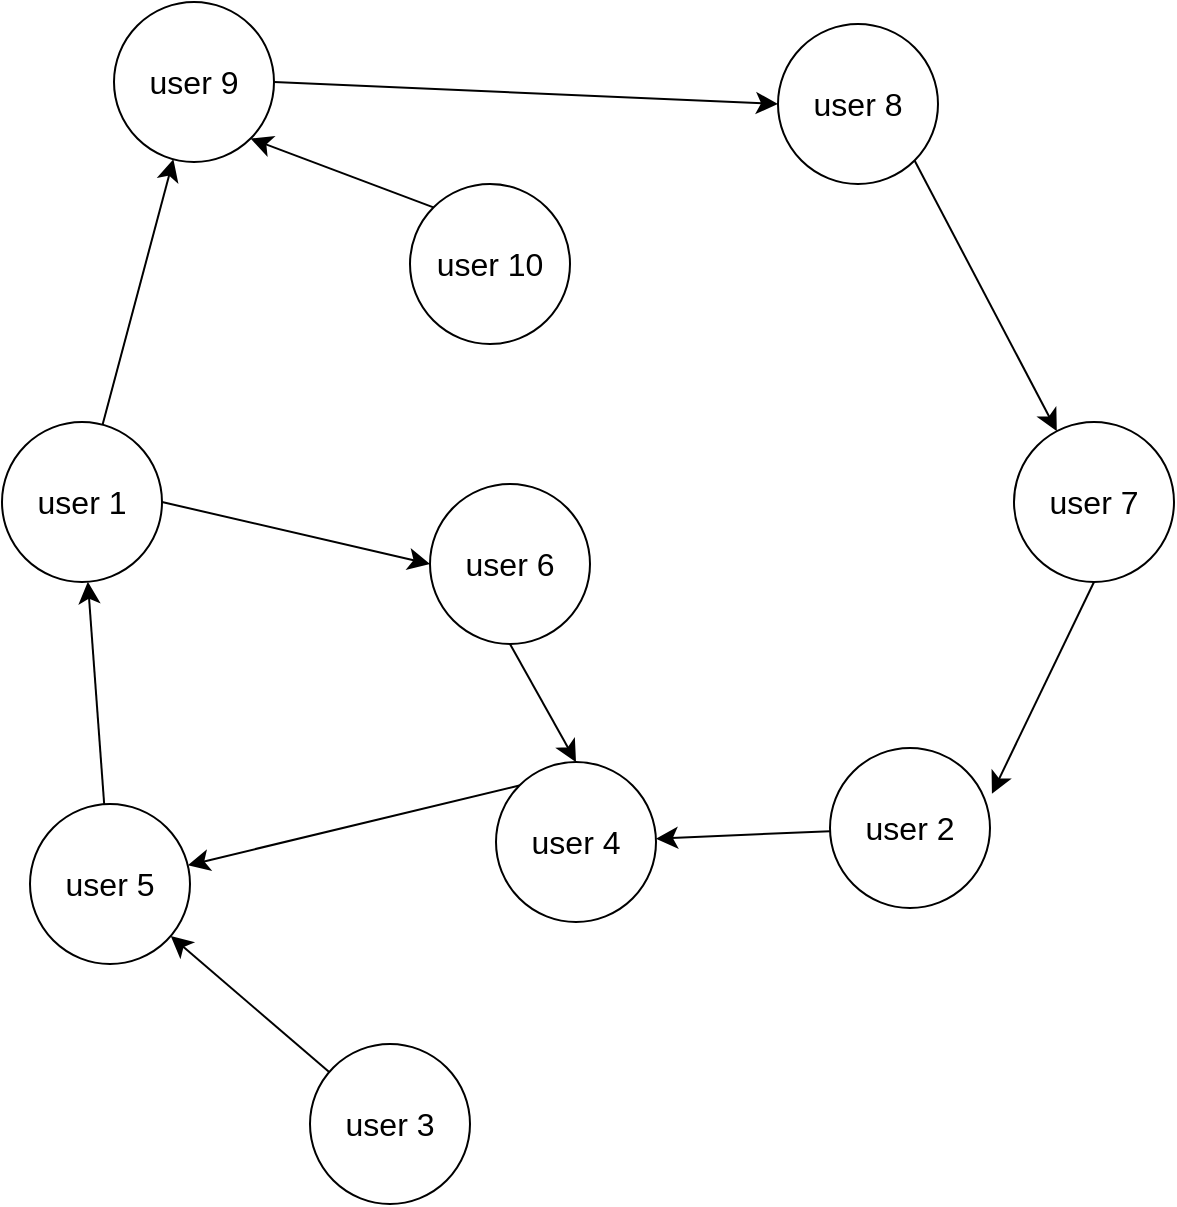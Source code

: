 <mxfile version="24.4.0" type="google" pages="3">
  <diagram name="users" id="nvy2_4R6WRpT2O7mo792">
    <mxGraphModel dx="2345" dy="1834" grid="1" gridSize="10" guides="1" tooltips="1" connect="1" arrows="1" fold="1" page="1" pageScale="1" pageWidth="827" pageHeight="1169" math="0" shadow="0">
      <root>
        <mxCell id="0" />
        <mxCell id="1" parent="0" />
        <mxCell id="jQyEQ9ztN0QTBvn56YA3-1" style="edgeStyle=none;curved=1;rounded=0;orthogonalLoop=1;jettySize=auto;html=1;exitX=1;exitY=0.5;exitDx=0;exitDy=0;entryX=0;entryY=0.5;entryDx=0;entryDy=0;fontSize=12;startSize=8;endSize=8;" edge="1" parent="1" source="jQyEQ9ztN0QTBvn56YA3-3" target="jQyEQ9ztN0QTBvn56YA3-15">
          <mxGeometry relative="1" as="geometry" />
        </mxCell>
        <mxCell id="jQyEQ9ztN0QTBvn56YA3-2" style="edgeStyle=none;curved=1;rounded=0;orthogonalLoop=1;jettySize=auto;html=1;fontSize=12;startSize=8;endSize=8;" edge="1" parent="1" source="jQyEQ9ztN0QTBvn56YA3-3" target="jQyEQ9ztN0QTBvn56YA3-17">
          <mxGeometry relative="1" as="geometry" />
        </mxCell>
        <mxCell id="jQyEQ9ztN0QTBvn56YA3-3" value="&lt;font style=&quot;font-size: 16px;&quot;&gt;user 1&lt;/font&gt;" style="ellipse;whiteSpace=wrap;html=1;aspect=fixed;" vertex="1" parent="1">
          <mxGeometry x="-14" y="-161" width="80" height="80" as="geometry" />
        </mxCell>
        <mxCell id="jQyEQ9ztN0QTBvn56YA3-4" style="edgeStyle=none;curved=1;rounded=0;orthogonalLoop=1;jettySize=auto;html=1;fontSize=12;startSize=8;endSize=8;" edge="1" parent="1" source="jQyEQ9ztN0QTBvn56YA3-5" target="jQyEQ9ztN0QTBvn56YA3-11">
          <mxGeometry relative="1" as="geometry" />
        </mxCell>
        <mxCell id="jQyEQ9ztN0QTBvn56YA3-5" value="&lt;font style=&quot;font-size: 16px;&quot;&gt;user 3&lt;/font&gt;" style="ellipse;whiteSpace=wrap;html=1;aspect=fixed;" vertex="1" parent="1">
          <mxGeometry x="140" y="150" width="80" height="80" as="geometry" />
        </mxCell>
        <mxCell id="jQyEQ9ztN0QTBvn56YA3-6" style="edgeStyle=none;curved=1;rounded=0;orthogonalLoop=1;jettySize=auto;html=1;fontSize=12;startSize=8;endSize=8;" edge="1" parent="1" source="jQyEQ9ztN0QTBvn56YA3-7" target="jQyEQ9ztN0QTBvn56YA3-9">
          <mxGeometry relative="1" as="geometry" />
        </mxCell>
        <mxCell id="jQyEQ9ztN0QTBvn56YA3-7" value="&lt;font style=&quot;font-size: 16px;&quot;&gt;user 2&lt;/font&gt;" style="ellipse;whiteSpace=wrap;html=1;aspect=fixed;" vertex="1" parent="1">
          <mxGeometry x="400" y="2" width="80" height="80" as="geometry" />
        </mxCell>
        <mxCell id="jQyEQ9ztN0QTBvn56YA3-8" style="edgeStyle=none;curved=1;rounded=0;orthogonalLoop=1;jettySize=auto;html=1;exitX=0;exitY=0;exitDx=0;exitDy=0;fontSize=12;startSize=8;endSize=8;" edge="1" parent="1" source="jQyEQ9ztN0QTBvn56YA3-9" target="jQyEQ9ztN0QTBvn56YA3-11">
          <mxGeometry relative="1" as="geometry" />
        </mxCell>
        <mxCell id="jQyEQ9ztN0QTBvn56YA3-9" value="&lt;font style=&quot;font-size: 16px;&quot;&gt;user 4&lt;/font&gt;" style="ellipse;whiteSpace=wrap;html=1;aspect=fixed;" vertex="1" parent="1">
          <mxGeometry x="233" y="9" width="80" height="80" as="geometry" />
        </mxCell>
        <mxCell id="jQyEQ9ztN0QTBvn56YA3-10" style="edgeStyle=none;curved=1;rounded=0;orthogonalLoop=1;jettySize=auto;html=1;fontSize=12;startSize=8;endSize=8;" edge="1" parent="1" source="jQyEQ9ztN0QTBvn56YA3-11" target="jQyEQ9ztN0QTBvn56YA3-3">
          <mxGeometry relative="1" as="geometry" />
        </mxCell>
        <mxCell id="jQyEQ9ztN0QTBvn56YA3-11" value="&lt;font style=&quot;font-size: 16px;&quot;&gt;user 5&lt;/font&gt;" style="ellipse;whiteSpace=wrap;html=1;aspect=fixed;" vertex="1" parent="1">
          <mxGeometry y="30" width="80" height="80" as="geometry" />
        </mxCell>
        <mxCell id="jQyEQ9ztN0QTBvn56YA3-12" style="edgeStyle=none;curved=1;rounded=0;orthogonalLoop=1;jettySize=auto;html=1;exitX=1;exitY=1;exitDx=0;exitDy=0;fontSize=12;startSize=8;endSize=8;" edge="1" parent="1" source="jQyEQ9ztN0QTBvn56YA3-13" target="jQyEQ9ztN0QTBvn56YA3-19">
          <mxGeometry relative="1" as="geometry" />
        </mxCell>
        <mxCell id="jQyEQ9ztN0QTBvn56YA3-13" value="&lt;font style=&quot;font-size: 16px;&quot;&gt;user 8&lt;/font&gt;" style="ellipse;whiteSpace=wrap;html=1;aspect=fixed;" vertex="1" parent="1">
          <mxGeometry x="374" y="-360" width="80" height="80" as="geometry" />
        </mxCell>
        <mxCell id="jQyEQ9ztN0QTBvn56YA3-14" style="edgeStyle=none;curved=1;rounded=0;orthogonalLoop=1;jettySize=auto;html=1;exitX=0.5;exitY=1;exitDx=0;exitDy=0;entryX=0.5;entryY=0;entryDx=0;entryDy=0;fontSize=12;startSize=8;endSize=8;" edge="1" parent="1" source="jQyEQ9ztN0QTBvn56YA3-15" target="jQyEQ9ztN0QTBvn56YA3-9">
          <mxGeometry relative="1" as="geometry" />
        </mxCell>
        <mxCell id="jQyEQ9ztN0QTBvn56YA3-15" value="&lt;font style=&quot;font-size: 16px;&quot;&gt;user 6&lt;/font&gt;" style="ellipse;whiteSpace=wrap;html=1;aspect=fixed;" vertex="1" parent="1">
          <mxGeometry x="200" y="-130" width="80" height="80" as="geometry" />
        </mxCell>
        <mxCell id="jQyEQ9ztN0QTBvn56YA3-16" style="edgeStyle=none;curved=1;rounded=0;orthogonalLoop=1;jettySize=auto;html=1;exitX=1;exitY=0.5;exitDx=0;exitDy=0;entryX=0;entryY=0.5;entryDx=0;entryDy=0;fontSize=12;startSize=8;endSize=8;" edge="1" parent="1" source="jQyEQ9ztN0QTBvn56YA3-17" target="jQyEQ9ztN0QTBvn56YA3-13">
          <mxGeometry relative="1" as="geometry" />
        </mxCell>
        <mxCell id="jQyEQ9ztN0QTBvn56YA3-17" value="&lt;font style=&quot;font-size: 16px;&quot;&gt;user 9&lt;/font&gt;" style="ellipse;whiteSpace=wrap;html=1;aspect=fixed;" vertex="1" parent="1">
          <mxGeometry x="42" y="-371" width="80" height="80" as="geometry" />
        </mxCell>
        <mxCell id="jQyEQ9ztN0QTBvn56YA3-18" style="edgeStyle=none;curved=1;rounded=0;orthogonalLoop=1;jettySize=auto;html=1;exitX=0.5;exitY=1;exitDx=0;exitDy=0;entryX=1.012;entryY=0.286;entryDx=0;entryDy=0;fontSize=12;startSize=8;endSize=8;entryPerimeter=0;" edge="1" parent="1" source="jQyEQ9ztN0QTBvn56YA3-19" target="jQyEQ9ztN0QTBvn56YA3-7">
          <mxGeometry relative="1" as="geometry" />
        </mxCell>
        <mxCell id="jQyEQ9ztN0QTBvn56YA3-19" value="&lt;font style=&quot;font-size: 16px;&quot;&gt;user 7&lt;/font&gt;" style="ellipse;whiteSpace=wrap;html=1;aspect=fixed;" vertex="1" parent="1">
          <mxGeometry x="492" y="-161" width="80" height="80" as="geometry" />
        </mxCell>
        <mxCell id="jQyEQ9ztN0QTBvn56YA3-20" style="edgeStyle=none;curved=1;rounded=0;orthogonalLoop=1;jettySize=auto;html=1;exitX=0;exitY=0;exitDx=0;exitDy=0;entryX=1;entryY=1;entryDx=0;entryDy=0;fontSize=12;startSize=8;endSize=8;" edge="1" parent="1" source="jQyEQ9ztN0QTBvn56YA3-21" target="jQyEQ9ztN0QTBvn56YA3-17">
          <mxGeometry relative="1" as="geometry" />
        </mxCell>
        <mxCell id="jQyEQ9ztN0QTBvn56YA3-21" value="&lt;font style=&quot;font-size: 16px;&quot;&gt;user 10&lt;/font&gt;" style="ellipse;whiteSpace=wrap;html=1;aspect=fixed;" vertex="1" parent="1">
          <mxGeometry x="190" y="-280" width="80" height="80" as="geometry" />
        </mxCell>
      </root>
    </mxGraphModel>
  </diagram>
  <diagram id="RfhJ8L5-43K4BzqF2kka" name="songs">
    <mxGraphModel dx="2670" dy="1976" grid="1" gridSize="10" guides="1" tooltips="1" connect="1" arrows="1" fold="1" page="1" pageScale="1" pageWidth="827" pageHeight="1169" math="0" shadow="0">
      <root>
        <mxCell id="0" />
        <mxCell id="1" parent="0" />
        <mxCell id="rn1QJT0xuimR0rnbN_lU-1" style="edgeStyle=none;curved=1;rounded=0;orthogonalLoop=1;jettySize=auto;html=1;exitX=0.5;exitY=1;exitDx=0;exitDy=0;fontSize=12;startSize=8;endSize=8;" edge="1" parent="1" source="rn1QJT0xuimR0rnbN_lU-3" target="rn1QJT0xuimR0rnbN_lU-25">
          <mxGeometry relative="1" as="geometry" />
        </mxCell>
        <mxCell id="rn1QJT0xuimR0rnbN_lU-2" style="edgeStyle=none;curved=1;rounded=0;orthogonalLoop=1;jettySize=auto;html=1;exitX=0.5;exitY=1;exitDx=0;exitDy=0;entryX=0.5;entryY=0;entryDx=0;entryDy=0;fontSize=12;startSize=8;endSize=8;" edge="1" parent="1" source="rn1QJT0xuimR0rnbN_lU-3" target="rn1QJT0xuimR0rnbN_lU-22">
          <mxGeometry relative="1" as="geometry" />
        </mxCell>
        <mxCell id="rn1QJT0xuimR0rnbN_lU-3" value="&lt;span style=&quot;font-size: 16px;&quot;&gt;user 1&lt;/span&gt;" style="ellipse;whiteSpace=wrap;html=1;aspect=fixed;" vertex="1" parent="1">
          <mxGeometry x="-235" y="-6" width="80" height="80" as="geometry" />
        </mxCell>
        <mxCell id="rn1QJT0xuimR0rnbN_lU-4" style="edgeStyle=none;curved=1;rounded=0;orthogonalLoop=1;jettySize=auto;html=1;exitX=0.5;exitY=1;exitDx=0;exitDy=0;entryX=0.5;entryY=0;entryDx=0;entryDy=0;fontSize=12;startSize=8;endSize=8;" edge="1" parent="1" source="rn1QJT0xuimR0rnbN_lU-5" target="rn1QJT0xuimR0rnbN_lU-30">
          <mxGeometry relative="1" as="geometry" />
        </mxCell>
        <mxCell id="rn1QJT0xuimR0rnbN_lU-5" value="&lt;span style=&quot;font-size: 16px;&quot;&gt;user 3&lt;/span&gt;" style="ellipse;whiteSpace=wrap;html=1;aspect=fixed;" vertex="1" parent="1">
          <mxGeometry x="90" y="260" width="80" height="80" as="geometry" />
        </mxCell>
        <mxCell id="rn1QJT0xuimR0rnbN_lU-6" style="edgeStyle=none;curved=1;rounded=0;orthogonalLoop=1;jettySize=auto;html=1;exitX=0.5;exitY=1;exitDx=0;exitDy=0;entryX=0.5;entryY=0;entryDx=0;entryDy=0;fontSize=12;startSize=8;endSize=8;" edge="1" parent="1" source="rn1QJT0xuimR0rnbN_lU-7" target="rn1QJT0xuimR0rnbN_lU-31">
          <mxGeometry relative="1" as="geometry" />
        </mxCell>
        <mxCell id="rn1QJT0xuimR0rnbN_lU-7" value="&lt;span style=&quot;font-size: 16px;&quot;&gt;user 2&lt;/span&gt;" style="ellipse;whiteSpace=wrap;html=1;aspect=fixed;" vertex="1" parent="1">
          <mxGeometry x="114" y="-21" width="80" height="80" as="geometry" />
        </mxCell>
        <mxCell id="rn1QJT0xuimR0rnbN_lU-8" style="edgeStyle=none;curved=1;rounded=0;orthogonalLoop=1;jettySize=auto;html=1;exitX=0.5;exitY=1;exitDx=0;exitDy=0;entryX=0.5;entryY=0;entryDx=0;entryDy=0;fontSize=12;startSize=8;endSize=8;" edge="1" parent="1" source="rn1QJT0xuimR0rnbN_lU-9" target="rn1QJT0xuimR0rnbN_lU-26">
          <mxGeometry relative="1" as="geometry" />
        </mxCell>
        <mxCell id="rn1QJT0xuimR0rnbN_lU-9" value="&lt;span style=&quot;font-size: 16px;&quot;&gt;user 4&lt;/span&gt;" style="ellipse;whiteSpace=wrap;html=1;aspect=fixed;" vertex="1" parent="1">
          <mxGeometry x="-174" y="270" width="80" height="80" as="geometry" />
        </mxCell>
        <mxCell id="rn1QJT0xuimR0rnbN_lU-10" style="edgeStyle=none;curved=1;rounded=0;orthogonalLoop=1;jettySize=auto;html=1;exitX=0.5;exitY=1;exitDx=0;exitDy=0;entryX=0.5;entryY=0;entryDx=0;entryDy=0;fontSize=12;startSize=8;endSize=8;" edge="1" parent="1" source="rn1QJT0xuimR0rnbN_lU-11" target="rn1QJT0xuimR0rnbN_lU-23">
          <mxGeometry relative="1" as="geometry" />
        </mxCell>
        <mxCell id="rn1QJT0xuimR0rnbN_lU-11" value="&lt;span style=&quot;font-size: 16px;&quot;&gt;user 5&lt;/span&gt;" style="ellipse;whiteSpace=wrap;html=1;aspect=fixed;" vertex="1" parent="1">
          <mxGeometry x="-67" y="-24" width="80" height="80" as="geometry" />
        </mxCell>
        <mxCell id="rn1QJT0xuimR0rnbN_lU-12" style="edgeStyle=none;curved=1;rounded=0;orthogonalLoop=1;jettySize=auto;html=1;exitX=0.5;exitY=1;exitDx=0;exitDy=0;fontSize=12;startSize=8;endSize=8;" edge="1" parent="1" source="rn1QJT0xuimR0rnbN_lU-13" target="rn1QJT0xuimR0rnbN_lU-24">
          <mxGeometry relative="1" as="geometry" />
        </mxCell>
        <mxCell id="rn1QJT0xuimR0rnbN_lU-13" value="&lt;span style=&quot;font-size: 16px;&quot;&gt;user 8&lt;/span&gt;" style="ellipse;whiteSpace=wrap;html=1;aspect=fixed;" vertex="1" parent="1">
          <mxGeometry x="26" y="-27" width="80" height="80" as="geometry" />
        </mxCell>
        <mxCell id="rn1QJT0xuimR0rnbN_lU-14" style="edgeStyle=none;curved=1;rounded=0;orthogonalLoop=1;jettySize=auto;html=1;exitX=0.5;exitY=1;exitDx=0;exitDy=0;fontSize=12;startSize=8;endSize=8;" edge="1" parent="1" source="rn1QJT0xuimR0rnbN_lU-15" target="rn1QJT0xuimR0rnbN_lU-29">
          <mxGeometry relative="1" as="geometry" />
        </mxCell>
        <mxCell id="rn1QJT0xuimR0rnbN_lU-15" value="&lt;span style=&quot;font-size: 16px;&quot;&gt;user 6&lt;/span&gt;" style="ellipse;whiteSpace=wrap;html=1;aspect=fixed;" vertex="1" parent="1">
          <mxGeometry x="202" y="264" width="80" height="80" as="geometry" />
        </mxCell>
        <mxCell id="rn1QJT0xuimR0rnbN_lU-16" style="edgeStyle=none;curved=1;rounded=0;orthogonalLoop=1;jettySize=auto;html=1;exitX=0.5;exitY=1;exitDx=0;exitDy=0;entryX=0.5;entryY=0;entryDx=0;entryDy=0;fontSize=12;startSize=8;endSize=8;" edge="1" parent="1" source="rn1QJT0xuimR0rnbN_lU-17" target="rn1QJT0xuimR0rnbN_lU-27">
          <mxGeometry relative="1" as="geometry" />
        </mxCell>
        <mxCell id="rn1QJT0xuimR0rnbN_lU-17" value="&lt;span style=&quot;font-size: 16px;&quot;&gt;user 9&lt;/span&gt;" style="ellipse;whiteSpace=wrap;html=1;aspect=fixed;" vertex="1" parent="1">
          <mxGeometry x="-285" y="270" width="80" height="80" as="geometry" />
        </mxCell>
        <mxCell id="rn1QJT0xuimR0rnbN_lU-18" style="edgeStyle=none;curved=1;rounded=0;orthogonalLoop=1;jettySize=auto;html=1;exitX=0.5;exitY=1;exitDx=0;exitDy=0;entryX=0.5;entryY=0;entryDx=0;entryDy=0;fontSize=12;startSize=8;endSize=8;" edge="1" parent="1" source="rn1QJT0xuimR0rnbN_lU-19" target="rn1QJT0xuimR0rnbN_lU-31">
          <mxGeometry relative="1" as="geometry" />
        </mxCell>
        <mxCell id="rn1QJT0xuimR0rnbN_lU-19" value="&lt;span style=&quot;font-size: 16px;&quot;&gt;user 7&lt;/span&gt;" style="ellipse;whiteSpace=wrap;html=1;aspect=fixed;" vertex="1" parent="1">
          <mxGeometry x="215" y="-21" width="80" height="80" as="geometry" />
        </mxCell>
        <mxCell id="rn1QJT0xuimR0rnbN_lU-20" style="edgeStyle=none;curved=1;rounded=0;orthogonalLoop=1;jettySize=auto;html=1;exitX=0.5;exitY=1;exitDx=0;exitDy=0;entryX=0.5;entryY=0;entryDx=0;entryDy=0;fontSize=12;startSize=8;endSize=8;" edge="1" parent="1" source="rn1QJT0xuimR0rnbN_lU-21" target="rn1QJT0xuimR0rnbN_lU-28">
          <mxGeometry relative="1" as="geometry" />
        </mxCell>
        <mxCell id="rn1QJT0xuimR0rnbN_lU-21" value="&lt;font style=&quot;font-size: 16px;&quot;&gt;user 10&lt;/font&gt;" style="ellipse;whiteSpace=wrap;html=1;aspect=fixed;" vertex="1" parent="1">
          <mxGeometry x="-41" y="270" width="80" height="80" as="geometry" />
        </mxCell>
        <mxCell id="rn1QJT0xuimR0rnbN_lU-22" value="&lt;font style=&quot;font-size: 16px;&quot;&gt;song 9&lt;/font&gt;" style="whiteSpace=wrap;html=1;aspect=fixed;" vertex="1" parent="1">
          <mxGeometry x="-287" y="125" width="80" height="80" as="geometry" />
        </mxCell>
        <mxCell id="rn1QJT0xuimR0rnbN_lU-23" value="&lt;font style=&quot;font-size: 16px;&quot;&gt;song 1&lt;/font&gt;" style="whiteSpace=wrap;html=1;aspect=fixed;" vertex="1" parent="1">
          <mxGeometry x="-67" y="125" width="80" height="80" as="geometry" />
        </mxCell>
        <mxCell id="rn1QJT0xuimR0rnbN_lU-24" value="&lt;font style=&quot;font-size: 16px;&quot;&gt;song 7&lt;/font&gt;" style="whiteSpace=wrap;html=1;aspect=fixed;" vertex="1" parent="1">
          <mxGeometry x="39" y="129" width="80" height="80" as="geometry" />
        </mxCell>
        <mxCell id="rn1QJT0xuimR0rnbN_lU-25" value="&lt;font style=&quot;font-size: 16px;&quot;&gt;song 6&lt;/font&gt;" style="whiteSpace=wrap;html=1;aspect=fixed;" vertex="1" parent="1">
          <mxGeometry x="-177" y="125" width="80" height="80" as="geometry" />
        </mxCell>
        <mxCell id="rn1QJT0xuimR0rnbN_lU-26" value="&lt;font style=&quot;font-size: 16px;&quot;&gt;song 3&lt;/font&gt;" style="whiteSpace=wrap;html=1;aspect=fixed;" vertex="1" parent="1">
          <mxGeometry x="-170" y="403" width="80" height="80" as="geometry" />
        </mxCell>
        <mxCell id="rn1QJT0xuimR0rnbN_lU-27" value="&lt;font style=&quot;font-size: 16px;&quot;&gt;song 8&lt;/font&gt;" style="whiteSpace=wrap;html=1;aspect=fixed;" vertex="1" parent="1">
          <mxGeometry x="-287" y="403" width="80" height="80" as="geometry" />
        </mxCell>
        <mxCell id="rn1QJT0xuimR0rnbN_lU-28" value="&lt;font style=&quot;font-size: 16px;&quot;&gt;song 10&lt;/font&gt;" style="whiteSpace=wrap;html=1;aspect=fixed;" vertex="1" parent="1">
          <mxGeometry x="-41" y="403" width="80" height="80" as="geometry" />
        </mxCell>
        <mxCell id="rn1QJT0xuimR0rnbN_lU-29" value="&lt;font style=&quot;font-size: 16px;&quot;&gt;song 3&lt;/font&gt;" style="whiteSpace=wrap;html=1;aspect=fixed;" vertex="1" parent="1">
          <mxGeometry x="207" y="412" width="80" height="80" as="geometry" />
        </mxCell>
        <mxCell id="rn1QJT0xuimR0rnbN_lU-30" value="&lt;font style=&quot;font-size: 16px;&quot;&gt;song 5&lt;/font&gt;" style="whiteSpace=wrap;html=1;aspect=fixed;" vertex="1" parent="1">
          <mxGeometry x="96" y="416" width="80" height="80" as="geometry" />
        </mxCell>
        <mxCell id="rn1QJT0xuimR0rnbN_lU-31" value="&lt;font style=&quot;font-size: 16px;&quot;&gt;song 2&lt;/font&gt;" style="whiteSpace=wrap;html=1;aspect=fixed;" vertex="1" parent="1">
          <mxGeometry x="160" y="129" width="80" height="80" as="geometry" />
        </mxCell>
      </root>
    </mxGraphModel>
  </diagram>
  <diagram id="cKZB0oZKLf57Fje09um2" name="authors">
    <mxGraphModel dx="1985" dy="1256" grid="1" gridSize="10" guides="1" tooltips="1" connect="1" arrows="1" fold="1" page="1" pageScale="1" pageWidth="827" pageHeight="1169" math="0" shadow="0">
      <root>
        <mxCell id="0" />
        <mxCell id="1" parent="0" />
        <mxCell id="EWGCf1BaDTlb1IVFwAW_-1" style="edgeStyle=none;curved=1;rounded=0;orthogonalLoop=1;jettySize=auto;html=1;exitX=0.5;exitY=1;exitDx=0;exitDy=0;fontSize=12;startSize=8;endSize=8;" edge="1" parent="1" source="EWGCf1BaDTlb1IVFwAW_-3" target="EWGCf1BaDTlb1IVFwAW_-25">
          <mxGeometry relative="1" as="geometry" />
        </mxCell>
        <mxCell id="EWGCf1BaDTlb1IVFwAW_-2" style="edgeStyle=none;curved=1;rounded=0;orthogonalLoop=1;jettySize=auto;html=1;exitX=0.5;exitY=1;exitDx=0;exitDy=0;entryX=0.5;entryY=0;entryDx=0;entryDy=0;fontSize=12;startSize=8;endSize=8;" edge="1" parent="1" source="EWGCf1BaDTlb1IVFwAW_-3" target="EWGCf1BaDTlb1IVFwAW_-22">
          <mxGeometry relative="1" as="geometry" />
        </mxCell>
        <mxCell id="EWGCf1BaDTlb1IVFwAW_-3" value="&lt;span style=&quot;font-size: 16px;&quot;&gt;author 1&lt;/span&gt;" style="ellipse;whiteSpace=wrap;html=1;aspect=fixed;" vertex="1" parent="1">
          <mxGeometry x="-362" y="30" width="80" height="80" as="geometry" />
        </mxCell>
        <mxCell id="EWGCf1BaDTlb1IVFwAW_-4" style="edgeStyle=none;curved=1;rounded=0;orthogonalLoop=1;jettySize=auto;html=1;exitX=0.5;exitY=1;exitDx=0;exitDy=0;entryX=0.5;entryY=0;entryDx=0;entryDy=0;fontSize=12;startSize=8;endSize=8;" edge="1" parent="1" source="EWGCf1BaDTlb1IVFwAW_-5" target="EWGCf1BaDTlb1IVFwAW_-30">
          <mxGeometry relative="1" as="geometry" />
        </mxCell>
        <mxCell id="EWGCf1BaDTlb1IVFwAW_-5" value="&lt;span style=&quot;font-size: 16px;&quot;&gt;author 3&lt;/span&gt;" style="ellipse;whiteSpace=wrap;html=1;aspect=fixed;" vertex="1" parent="1">
          <mxGeometry x="-365" y="262" width="80" height="80" as="geometry" />
        </mxCell>
        <mxCell id="EWGCf1BaDTlb1IVFwAW_-6" style="edgeStyle=none;curved=1;rounded=0;orthogonalLoop=1;jettySize=auto;html=1;exitX=0.5;exitY=1;exitDx=0;exitDy=0;entryX=0.5;entryY=0;entryDx=0;entryDy=0;fontSize=12;startSize=8;endSize=8;" edge="1" parent="1" source="EWGCf1BaDTlb1IVFwAW_-7" target="EWGCf1BaDTlb1IVFwAW_-31">
          <mxGeometry relative="1" as="geometry" />
        </mxCell>
        <mxCell id="EWGCf1BaDTlb1IVFwAW_-7" value="&lt;span style=&quot;font-size: 16px;&quot;&gt;author 2&lt;/span&gt;" style="ellipse;whiteSpace=wrap;html=1;aspect=fixed;" vertex="1" parent="1">
          <mxGeometry x="-568" y="268" width="80" height="80" as="geometry" />
        </mxCell>
        <mxCell id="EWGCf1BaDTlb1IVFwAW_-8" style="edgeStyle=none;curved=1;rounded=0;orthogonalLoop=1;jettySize=auto;html=1;exitX=0.5;exitY=1;exitDx=0;exitDy=0;entryX=0.5;entryY=0;entryDx=0;entryDy=0;fontSize=12;startSize=8;endSize=8;" edge="1" parent="1" source="EWGCf1BaDTlb1IVFwAW_-9" target="EWGCf1BaDTlb1IVFwAW_-26">
          <mxGeometry relative="1" as="geometry" />
        </mxCell>
        <mxCell id="EWGCf1BaDTlb1IVFwAW_-9" value="&lt;span style=&quot;font-size: 16px;&quot;&gt;author 4&lt;/span&gt;" style="ellipse;whiteSpace=wrap;html=1;aspect=fixed;" vertex="1" parent="1">
          <mxGeometry x="-520" y="28" width="80" height="80" as="geometry" />
        </mxCell>
        <mxCell id="EWGCf1BaDTlb1IVFwAW_-10" style="edgeStyle=none;curved=1;rounded=0;orthogonalLoop=1;jettySize=auto;html=1;exitX=0.5;exitY=1;exitDx=0;exitDy=0;entryX=0.5;entryY=0;entryDx=0;entryDy=0;fontSize=12;startSize=8;endSize=8;" edge="1" parent="1" source="EWGCf1BaDTlb1IVFwAW_-11" target="EWGCf1BaDTlb1IVFwAW_-23">
          <mxGeometry relative="1" as="geometry" />
        </mxCell>
        <mxCell id="EWGCf1BaDTlb1IVFwAW_-11" value="&lt;span style=&quot;font-size: 16px;&quot;&gt;author 5&lt;/span&gt;" style="ellipse;whiteSpace=wrap;html=1;aspect=fixed;" vertex="1" parent="1">
          <mxGeometry x="-751" y="260" width="80" height="80" as="geometry" />
        </mxCell>
        <mxCell id="EWGCf1BaDTlb1IVFwAW_-12" style="edgeStyle=none;curved=1;rounded=0;orthogonalLoop=1;jettySize=auto;html=1;exitX=0.5;exitY=1;exitDx=0;exitDy=0;fontSize=12;startSize=8;endSize=8;" edge="1" parent="1" source="EWGCf1BaDTlb1IVFwAW_-13" target="EWGCf1BaDTlb1IVFwAW_-24">
          <mxGeometry relative="1" as="geometry" />
        </mxCell>
        <mxCell id="EWGCf1BaDTlb1IVFwAW_-13" value="&lt;span style=&quot;font-size: 16px;&quot;&gt;author 8&lt;/span&gt;" style="ellipse;whiteSpace=wrap;html=1;aspect=fixed;" vertex="1" parent="1">
          <mxGeometry x="-656" y="262" width="80" height="80" as="geometry" />
        </mxCell>
        <mxCell id="EWGCf1BaDTlb1IVFwAW_-14" style="edgeStyle=none;curved=1;rounded=0;orthogonalLoop=1;jettySize=auto;html=1;exitX=0.5;exitY=1;exitDx=0;exitDy=0;fontSize=12;startSize=8;endSize=8;" edge="1" parent="1" source="EWGCf1BaDTlb1IVFwAW_-15" target="EWGCf1BaDTlb1IVFwAW_-29">
          <mxGeometry relative="1" as="geometry" />
        </mxCell>
        <mxCell id="EWGCf1BaDTlb1IVFwAW_-15" value="&lt;span style=&quot;font-size: 16px;&quot;&gt;author 6&lt;/span&gt;" style="ellipse;whiteSpace=wrap;html=1;aspect=fixed;" vertex="1" parent="1">
          <mxGeometry x="-253" y="266" width="80" height="80" as="geometry" />
        </mxCell>
        <mxCell id="EWGCf1BaDTlb1IVFwAW_-16" style="edgeStyle=none;curved=1;rounded=0;orthogonalLoop=1;jettySize=auto;html=1;exitX=0.5;exitY=1;exitDx=0;exitDy=0;entryX=0.5;entryY=0;entryDx=0;entryDy=0;fontSize=12;startSize=8;endSize=8;" edge="1" parent="1" source="EWGCf1BaDTlb1IVFwAW_-17" target="EWGCf1BaDTlb1IVFwAW_-27">
          <mxGeometry relative="1" as="geometry" />
        </mxCell>
        <mxCell id="EWGCf1BaDTlb1IVFwAW_-17" value="&lt;span style=&quot;font-size: 16px;&quot;&gt;author 9&lt;/span&gt;" style="ellipse;whiteSpace=wrap;html=1;aspect=fixed;" vertex="1" parent="1">
          <mxGeometry x="-631" y="28" width="80" height="80" as="geometry" />
        </mxCell>
        <mxCell id="EWGCf1BaDTlb1IVFwAW_-18" style="edgeStyle=none;curved=1;rounded=0;orthogonalLoop=1;jettySize=auto;html=1;exitX=0.5;exitY=1;exitDx=0;exitDy=0;entryX=0.5;entryY=0;entryDx=0;entryDy=0;fontSize=12;startSize=8;endSize=8;" edge="1" parent="1" source="EWGCf1BaDTlb1IVFwAW_-19" target="EWGCf1BaDTlb1IVFwAW_-31">
          <mxGeometry relative="1" as="geometry" />
        </mxCell>
        <mxCell id="EWGCf1BaDTlb1IVFwAW_-19" value="&lt;span style=&quot;font-size: 16px;&quot;&gt;author 7&lt;/span&gt;" style="ellipse;whiteSpace=wrap;html=1;aspect=fixed;" vertex="1" parent="1">
          <mxGeometry x="-467" y="268" width="80" height="80" as="geometry" />
        </mxCell>
        <mxCell id="EWGCf1BaDTlb1IVFwAW_-20" style="edgeStyle=none;curved=1;rounded=0;orthogonalLoop=1;jettySize=auto;html=1;exitX=0.5;exitY=1;exitDx=0;exitDy=0;entryX=0.5;entryY=0;entryDx=0;entryDy=0;fontSize=12;startSize=8;endSize=8;" edge="1" parent="1" source="EWGCf1BaDTlb1IVFwAW_-21" target="EWGCf1BaDTlb1IVFwAW_-28">
          <mxGeometry relative="1" as="geometry" />
        </mxCell>
        <mxCell id="EWGCf1BaDTlb1IVFwAW_-21" value="&lt;span style=&quot;font-size: 16px;&quot;&gt;author 10&lt;/span&gt;" style="ellipse;whiteSpace=wrap;html=1;aspect=fixed;" vertex="1" parent="1">
          <mxGeometry x="-751" y="28" width="80" height="80" as="geometry" />
        </mxCell>
        <mxCell id="EWGCf1BaDTlb1IVFwAW_-22" value="&lt;span style=&quot;font-size: 16px;&quot;&gt;song 9&lt;/span&gt;" style="whiteSpace=wrap;html=1;aspect=fixed;" vertex="1" parent="1">
          <mxGeometry x="-414" y="161" width="80" height="80" as="geometry" />
        </mxCell>
        <mxCell id="EWGCf1BaDTlb1IVFwAW_-23" value="&lt;font style=&quot;font-size: 16px;&quot;&gt;song 1&lt;/font&gt;" style="whiteSpace=wrap;html=1;aspect=fixed;" vertex="1" parent="1">
          <mxGeometry x="-749" y="386" width="80" height="80" as="geometry" />
        </mxCell>
        <mxCell id="EWGCf1BaDTlb1IVFwAW_-24" value="&lt;span style=&quot;font-size: 16px;&quot;&gt;song 7&lt;/span&gt;" style="whiteSpace=wrap;html=1;aspect=fixed;" vertex="1" parent="1">
          <mxGeometry x="-643" y="390" width="80" height="80" as="geometry" />
        </mxCell>
        <mxCell id="EWGCf1BaDTlb1IVFwAW_-25" value="&lt;span style=&quot;font-size: 16px;&quot;&gt;song 2&lt;/span&gt;" style="whiteSpace=wrap;html=1;aspect=fixed;" vertex="1" parent="1">
          <mxGeometry x="-304" y="161" width="80" height="80" as="geometry" />
        </mxCell>
        <mxCell id="EWGCf1BaDTlb1IVFwAW_-26" value="&lt;span style=&quot;font-size: 16px;&quot;&gt;song 3&lt;/span&gt;" style="whiteSpace=wrap;html=1;aspect=fixed;" vertex="1" parent="1">
          <mxGeometry x="-516" y="161" width="80" height="80" as="geometry" />
        </mxCell>
        <mxCell id="EWGCf1BaDTlb1IVFwAW_-27" value="&lt;span style=&quot;font-size: 16px;&quot;&gt;song 8&lt;/span&gt;" style="whiteSpace=wrap;html=1;aspect=fixed;" vertex="1" parent="1">
          <mxGeometry x="-633" y="161" width="80" height="80" as="geometry" />
        </mxCell>
        <mxCell id="EWGCf1BaDTlb1IVFwAW_-28" value="&lt;span style=&quot;font-size: 16px;&quot;&gt;song 10&lt;/span&gt;" style="whiteSpace=wrap;html=1;aspect=fixed;" vertex="1" parent="1">
          <mxGeometry x="-751" y="161" width="80" height="80" as="geometry" />
        </mxCell>
        <mxCell id="EWGCf1BaDTlb1IVFwAW_-29" value="&lt;span style=&quot;font-size: 16px;&quot;&gt;song 4&lt;/span&gt;" style="whiteSpace=wrap;html=1;aspect=fixed;" vertex="1" parent="1">
          <mxGeometry x="-243" y="375" width="80" height="80" as="geometry" />
        </mxCell>
        <mxCell id="EWGCf1BaDTlb1IVFwAW_-30" value="&lt;span style=&quot;font-size: 16px;&quot;&gt;song 5&lt;/span&gt;" style="whiteSpace=wrap;html=1;aspect=fixed;" vertex="1" parent="1">
          <mxGeometry x="-354" y="379" width="80" height="80" as="geometry" />
        </mxCell>
        <mxCell id="EWGCf1BaDTlb1IVFwAW_-31" value="&lt;span style=&quot;font-size: 16px;&quot;&gt;song 2&lt;/span&gt;" style="whiteSpace=wrap;html=1;aspect=fixed;" vertex="1" parent="1">
          <mxGeometry x="-522" y="390" width="80" height="80" as="geometry" />
        </mxCell>
      </root>
    </mxGraphModel>
  </diagram>
</mxfile>
